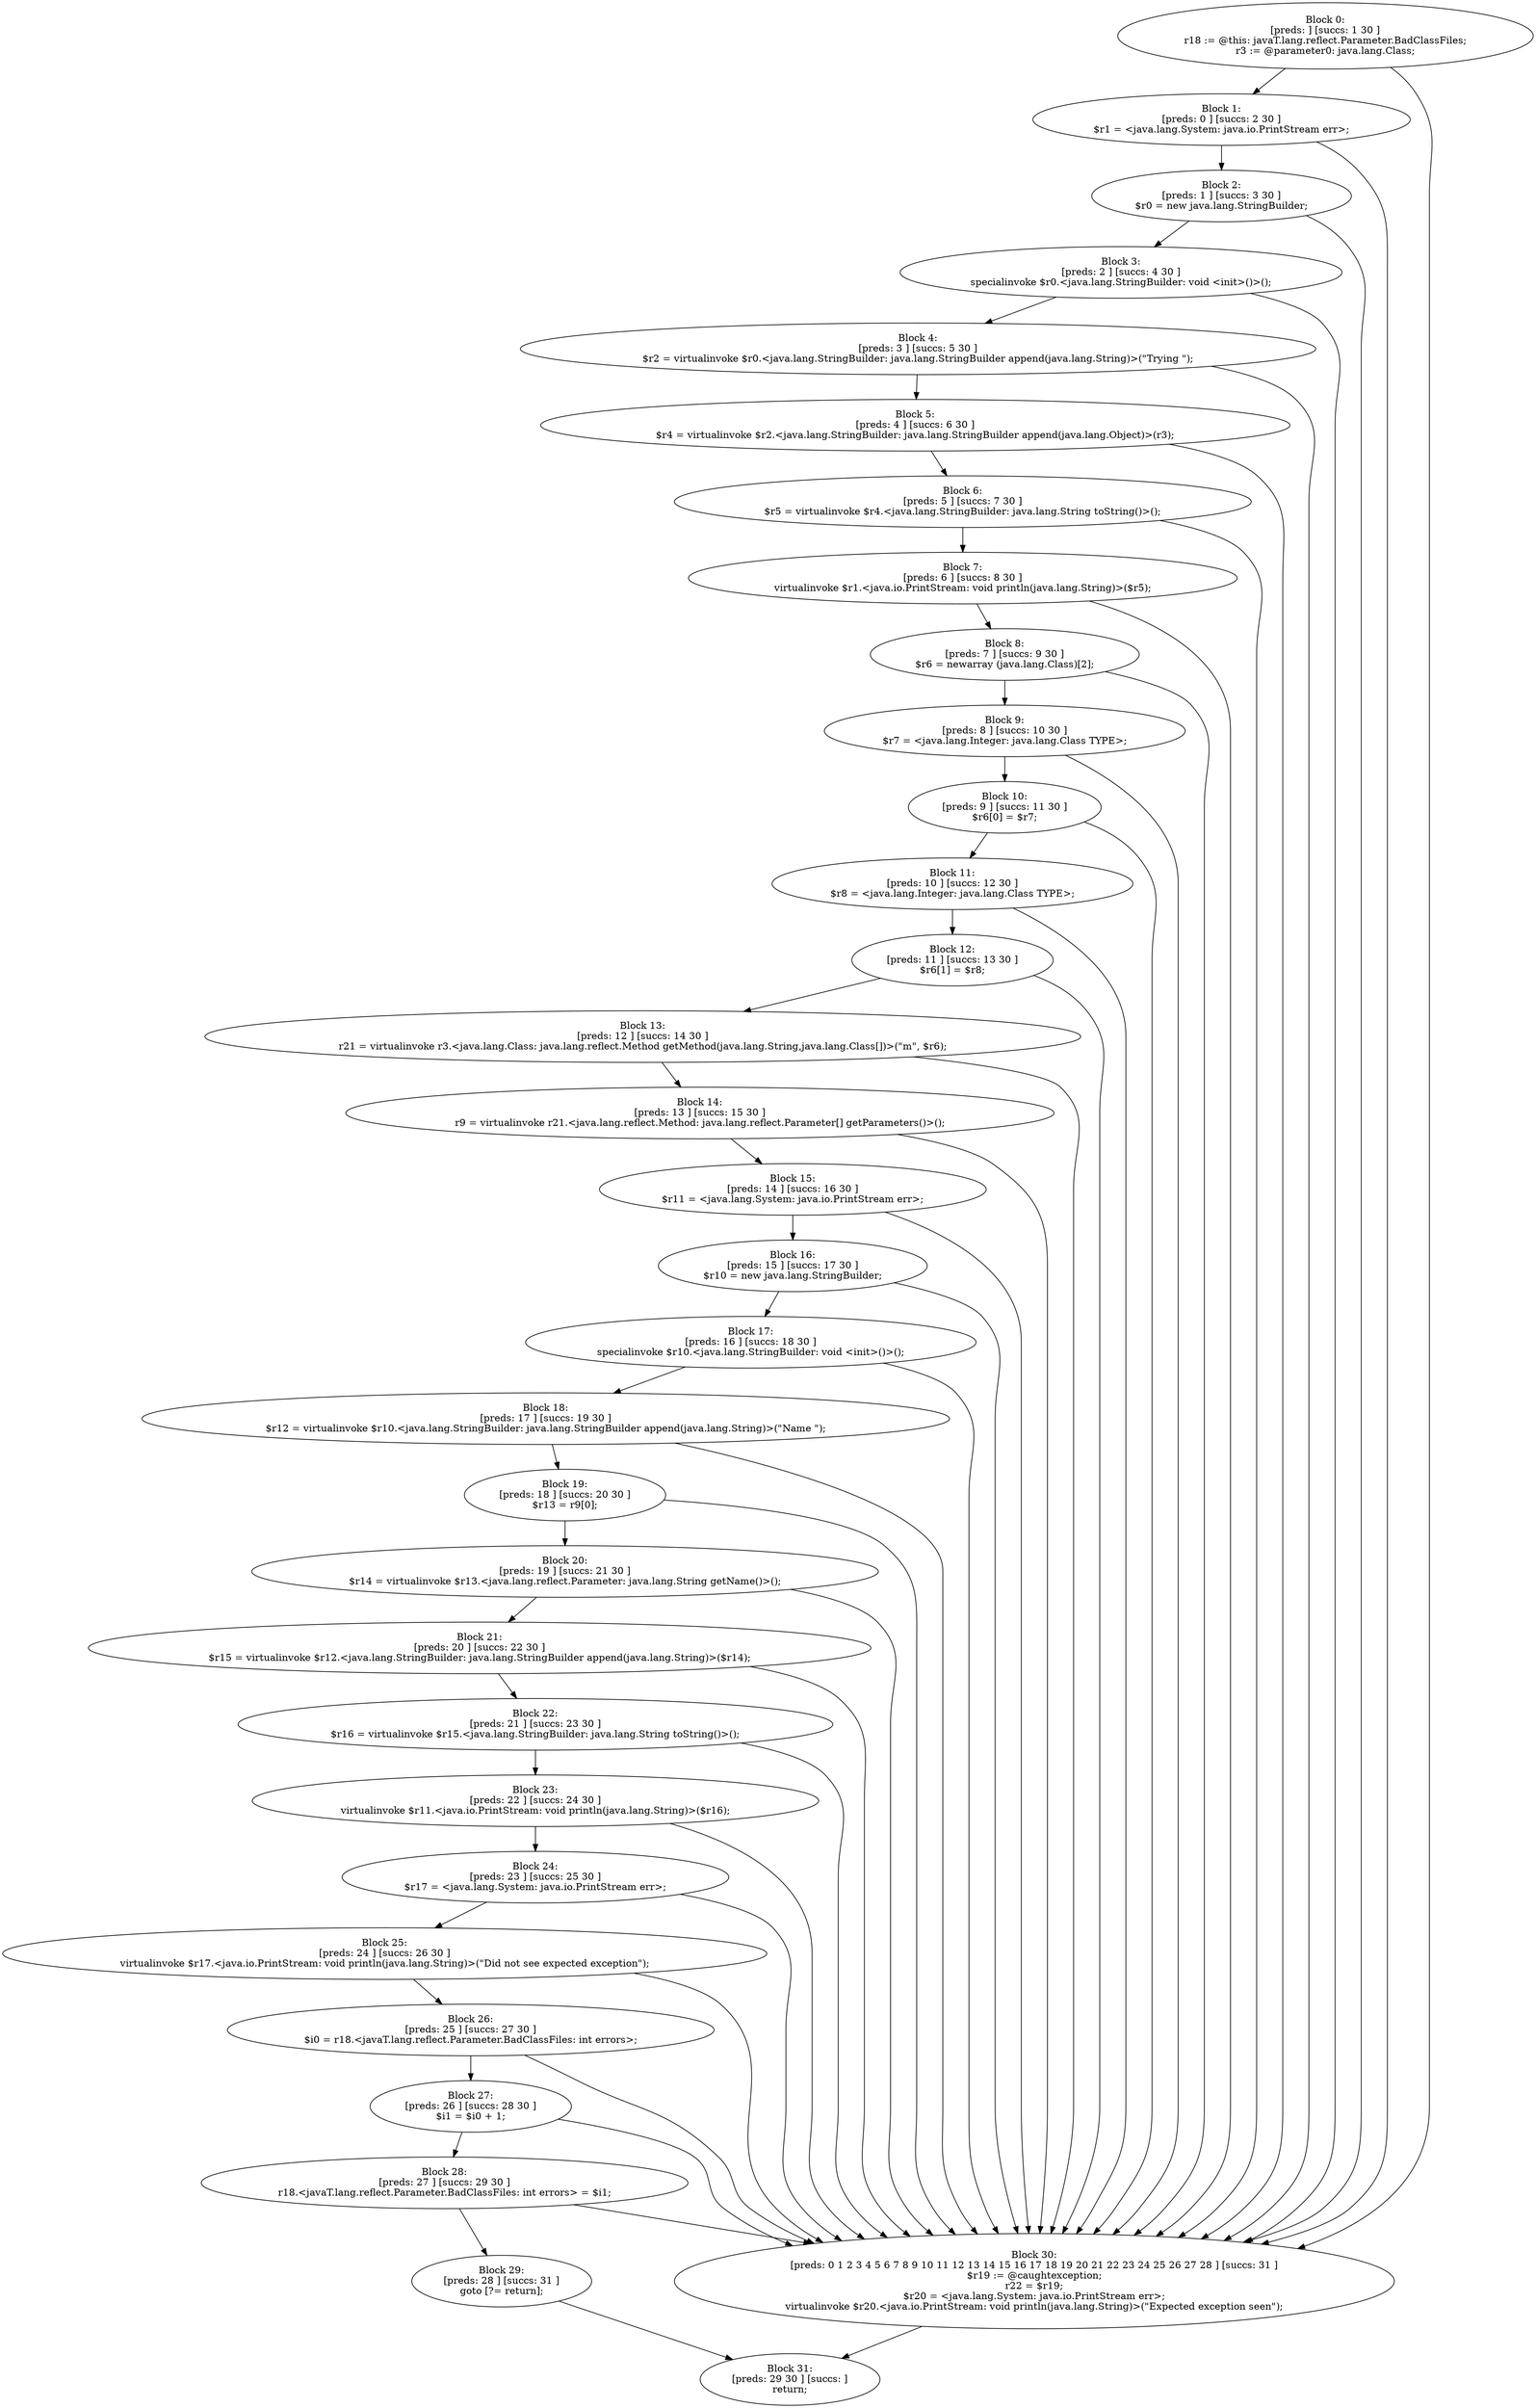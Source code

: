 digraph "unitGraph" {
    "Block 0:
[preds: ] [succs: 1 30 ]
r18 := @this: javaT.lang.reflect.Parameter.BadClassFiles;
r3 := @parameter0: java.lang.Class;
"
    "Block 1:
[preds: 0 ] [succs: 2 30 ]
$r1 = <java.lang.System: java.io.PrintStream err>;
"
    "Block 2:
[preds: 1 ] [succs: 3 30 ]
$r0 = new java.lang.StringBuilder;
"
    "Block 3:
[preds: 2 ] [succs: 4 30 ]
specialinvoke $r0.<java.lang.StringBuilder: void <init>()>();
"
    "Block 4:
[preds: 3 ] [succs: 5 30 ]
$r2 = virtualinvoke $r0.<java.lang.StringBuilder: java.lang.StringBuilder append(java.lang.String)>(\"Trying \");
"
    "Block 5:
[preds: 4 ] [succs: 6 30 ]
$r4 = virtualinvoke $r2.<java.lang.StringBuilder: java.lang.StringBuilder append(java.lang.Object)>(r3);
"
    "Block 6:
[preds: 5 ] [succs: 7 30 ]
$r5 = virtualinvoke $r4.<java.lang.StringBuilder: java.lang.String toString()>();
"
    "Block 7:
[preds: 6 ] [succs: 8 30 ]
virtualinvoke $r1.<java.io.PrintStream: void println(java.lang.String)>($r5);
"
    "Block 8:
[preds: 7 ] [succs: 9 30 ]
$r6 = newarray (java.lang.Class)[2];
"
    "Block 9:
[preds: 8 ] [succs: 10 30 ]
$r7 = <java.lang.Integer: java.lang.Class TYPE>;
"
    "Block 10:
[preds: 9 ] [succs: 11 30 ]
$r6[0] = $r7;
"
    "Block 11:
[preds: 10 ] [succs: 12 30 ]
$r8 = <java.lang.Integer: java.lang.Class TYPE>;
"
    "Block 12:
[preds: 11 ] [succs: 13 30 ]
$r6[1] = $r8;
"
    "Block 13:
[preds: 12 ] [succs: 14 30 ]
r21 = virtualinvoke r3.<java.lang.Class: java.lang.reflect.Method getMethod(java.lang.String,java.lang.Class[])>(\"m\", $r6);
"
    "Block 14:
[preds: 13 ] [succs: 15 30 ]
r9 = virtualinvoke r21.<java.lang.reflect.Method: java.lang.reflect.Parameter[] getParameters()>();
"
    "Block 15:
[preds: 14 ] [succs: 16 30 ]
$r11 = <java.lang.System: java.io.PrintStream err>;
"
    "Block 16:
[preds: 15 ] [succs: 17 30 ]
$r10 = new java.lang.StringBuilder;
"
    "Block 17:
[preds: 16 ] [succs: 18 30 ]
specialinvoke $r10.<java.lang.StringBuilder: void <init>()>();
"
    "Block 18:
[preds: 17 ] [succs: 19 30 ]
$r12 = virtualinvoke $r10.<java.lang.StringBuilder: java.lang.StringBuilder append(java.lang.String)>(\"Name \");
"
    "Block 19:
[preds: 18 ] [succs: 20 30 ]
$r13 = r9[0];
"
    "Block 20:
[preds: 19 ] [succs: 21 30 ]
$r14 = virtualinvoke $r13.<java.lang.reflect.Parameter: java.lang.String getName()>();
"
    "Block 21:
[preds: 20 ] [succs: 22 30 ]
$r15 = virtualinvoke $r12.<java.lang.StringBuilder: java.lang.StringBuilder append(java.lang.String)>($r14);
"
    "Block 22:
[preds: 21 ] [succs: 23 30 ]
$r16 = virtualinvoke $r15.<java.lang.StringBuilder: java.lang.String toString()>();
"
    "Block 23:
[preds: 22 ] [succs: 24 30 ]
virtualinvoke $r11.<java.io.PrintStream: void println(java.lang.String)>($r16);
"
    "Block 24:
[preds: 23 ] [succs: 25 30 ]
$r17 = <java.lang.System: java.io.PrintStream err>;
"
    "Block 25:
[preds: 24 ] [succs: 26 30 ]
virtualinvoke $r17.<java.io.PrintStream: void println(java.lang.String)>(\"Did not see expected exception\");
"
    "Block 26:
[preds: 25 ] [succs: 27 30 ]
$i0 = r18.<javaT.lang.reflect.Parameter.BadClassFiles: int errors>;
"
    "Block 27:
[preds: 26 ] [succs: 28 30 ]
$i1 = $i0 + 1;
"
    "Block 28:
[preds: 27 ] [succs: 29 30 ]
r18.<javaT.lang.reflect.Parameter.BadClassFiles: int errors> = $i1;
"
    "Block 29:
[preds: 28 ] [succs: 31 ]
goto [?= return];
"
    "Block 30:
[preds: 0 1 2 3 4 5 6 7 8 9 10 11 12 13 14 15 16 17 18 19 20 21 22 23 24 25 26 27 28 ] [succs: 31 ]
$r19 := @caughtexception;
r22 = $r19;
$r20 = <java.lang.System: java.io.PrintStream err>;
virtualinvoke $r20.<java.io.PrintStream: void println(java.lang.String)>(\"Expected exception seen\");
"
    "Block 31:
[preds: 29 30 ] [succs: ]
return;
"
    "Block 0:
[preds: ] [succs: 1 30 ]
r18 := @this: javaT.lang.reflect.Parameter.BadClassFiles;
r3 := @parameter0: java.lang.Class;
"->"Block 1:
[preds: 0 ] [succs: 2 30 ]
$r1 = <java.lang.System: java.io.PrintStream err>;
";
    "Block 0:
[preds: ] [succs: 1 30 ]
r18 := @this: javaT.lang.reflect.Parameter.BadClassFiles;
r3 := @parameter0: java.lang.Class;
"->"Block 30:
[preds: 0 1 2 3 4 5 6 7 8 9 10 11 12 13 14 15 16 17 18 19 20 21 22 23 24 25 26 27 28 ] [succs: 31 ]
$r19 := @caughtexception;
r22 = $r19;
$r20 = <java.lang.System: java.io.PrintStream err>;
virtualinvoke $r20.<java.io.PrintStream: void println(java.lang.String)>(\"Expected exception seen\");
";
    "Block 1:
[preds: 0 ] [succs: 2 30 ]
$r1 = <java.lang.System: java.io.PrintStream err>;
"->"Block 2:
[preds: 1 ] [succs: 3 30 ]
$r0 = new java.lang.StringBuilder;
";
    "Block 1:
[preds: 0 ] [succs: 2 30 ]
$r1 = <java.lang.System: java.io.PrintStream err>;
"->"Block 30:
[preds: 0 1 2 3 4 5 6 7 8 9 10 11 12 13 14 15 16 17 18 19 20 21 22 23 24 25 26 27 28 ] [succs: 31 ]
$r19 := @caughtexception;
r22 = $r19;
$r20 = <java.lang.System: java.io.PrintStream err>;
virtualinvoke $r20.<java.io.PrintStream: void println(java.lang.String)>(\"Expected exception seen\");
";
    "Block 2:
[preds: 1 ] [succs: 3 30 ]
$r0 = new java.lang.StringBuilder;
"->"Block 3:
[preds: 2 ] [succs: 4 30 ]
specialinvoke $r0.<java.lang.StringBuilder: void <init>()>();
";
    "Block 2:
[preds: 1 ] [succs: 3 30 ]
$r0 = new java.lang.StringBuilder;
"->"Block 30:
[preds: 0 1 2 3 4 5 6 7 8 9 10 11 12 13 14 15 16 17 18 19 20 21 22 23 24 25 26 27 28 ] [succs: 31 ]
$r19 := @caughtexception;
r22 = $r19;
$r20 = <java.lang.System: java.io.PrintStream err>;
virtualinvoke $r20.<java.io.PrintStream: void println(java.lang.String)>(\"Expected exception seen\");
";
    "Block 3:
[preds: 2 ] [succs: 4 30 ]
specialinvoke $r0.<java.lang.StringBuilder: void <init>()>();
"->"Block 4:
[preds: 3 ] [succs: 5 30 ]
$r2 = virtualinvoke $r0.<java.lang.StringBuilder: java.lang.StringBuilder append(java.lang.String)>(\"Trying \");
";
    "Block 3:
[preds: 2 ] [succs: 4 30 ]
specialinvoke $r0.<java.lang.StringBuilder: void <init>()>();
"->"Block 30:
[preds: 0 1 2 3 4 5 6 7 8 9 10 11 12 13 14 15 16 17 18 19 20 21 22 23 24 25 26 27 28 ] [succs: 31 ]
$r19 := @caughtexception;
r22 = $r19;
$r20 = <java.lang.System: java.io.PrintStream err>;
virtualinvoke $r20.<java.io.PrintStream: void println(java.lang.String)>(\"Expected exception seen\");
";
    "Block 4:
[preds: 3 ] [succs: 5 30 ]
$r2 = virtualinvoke $r0.<java.lang.StringBuilder: java.lang.StringBuilder append(java.lang.String)>(\"Trying \");
"->"Block 5:
[preds: 4 ] [succs: 6 30 ]
$r4 = virtualinvoke $r2.<java.lang.StringBuilder: java.lang.StringBuilder append(java.lang.Object)>(r3);
";
    "Block 4:
[preds: 3 ] [succs: 5 30 ]
$r2 = virtualinvoke $r0.<java.lang.StringBuilder: java.lang.StringBuilder append(java.lang.String)>(\"Trying \");
"->"Block 30:
[preds: 0 1 2 3 4 5 6 7 8 9 10 11 12 13 14 15 16 17 18 19 20 21 22 23 24 25 26 27 28 ] [succs: 31 ]
$r19 := @caughtexception;
r22 = $r19;
$r20 = <java.lang.System: java.io.PrintStream err>;
virtualinvoke $r20.<java.io.PrintStream: void println(java.lang.String)>(\"Expected exception seen\");
";
    "Block 5:
[preds: 4 ] [succs: 6 30 ]
$r4 = virtualinvoke $r2.<java.lang.StringBuilder: java.lang.StringBuilder append(java.lang.Object)>(r3);
"->"Block 6:
[preds: 5 ] [succs: 7 30 ]
$r5 = virtualinvoke $r4.<java.lang.StringBuilder: java.lang.String toString()>();
";
    "Block 5:
[preds: 4 ] [succs: 6 30 ]
$r4 = virtualinvoke $r2.<java.lang.StringBuilder: java.lang.StringBuilder append(java.lang.Object)>(r3);
"->"Block 30:
[preds: 0 1 2 3 4 5 6 7 8 9 10 11 12 13 14 15 16 17 18 19 20 21 22 23 24 25 26 27 28 ] [succs: 31 ]
$r19 := @caughtexception;
r22 = $r19;
$r20 = <java.lang.System: java.io.PrintStream err>;
virtualinvoke $r20.<java.io.PrintStream: void println(java.lang.String)>(\"Expected exception seen\");
";
    "Block 6:
[preds: 5 ] [succs: 7 30 ]
$r5 = virtualinvoke $r4.<java.lang.StringBuilder: java.lang.String toString()>();
"->"Block 7:
[preds: 6 ] [succs: 8 30 ]
virtualinvoke $r1.<java.io.PrintStream: void println(java.lang.String)>($r5);
";
    "Block 6:
[preds: 5 ] [succs: 7 30 ]
$r5 = virtualinvoke $r4.<java.lang.StringBuilder: java.lang.String toString()>();
"->"Block 30:
[preds: 0 1 2 3 4 5 6 7 8 9 10 11 12 13 14 15 16 17 18 19 20 21 22 23 24 25 26 27 28 ] [succs: 31 ]
$r19 := @caughtexception;
r22 = $r19;
$r20 = <java.lang.System: java.io.PrintStream err>;
virtualinvoke $r20.<java.io.PrintStream: void println(java.lang.String)>(\"Expected exception seen\");
";
    "Block 7:
[preds: 6 ] [succs: 8 30 ]
virtualinvoke $r1.<java.io.PrintStream: void println(java.lang.String)>($r5);
"->"Block 8:
[preds: 7 ] [succs: 9 30 ]
$r6 = newarray (java.lang.Class)[2];
";
    "Block 7:
[preds: 6 ] [succs: 8 30 ]
virtualinvoke $r1.<java.io.PrintStream: void println(java.lang.String)>($r5);
"->"Block 30:
[preds: 0 1 2 3 4 5 6 7 8 9 10 11 12 13 14 15 16 17 18 19 20 21 22 23 24 25 26 27 28 ] [succs: 31 ]
$r19 := @caughtexception;
r22 = $r19;
$r20 = <java.lang.System: java.io.PrintStream err>;
virtualinvoke $r20.<java.io.PrintStream: void println(java.lang.String)>(\"Expected exception seen\");
";
    "Block 8:
[preds: 7 ] [succs: 9 30 ]
$r6 = newarray (java.lang.Class)[2];
"->"Block 9:
[preds: 8 ] [succs: 10 30 ]
$r7 = <java.lang.Integer: java.lang.Class TYPE>;
";
    "Block 8:
[preds: 7 ] [succs: 9 30 ]
$r6 = newarray (java.lang.Class)[2];
"->"Block 30:
[preds: 0 1 2 3 4 5 6 7 8 9 10 11 12 13 14 15 16 17 18 19 20 21 22 23 24 25 26 27 28 ] [succs: 31 ]
$r19 := @caughtexception;
r22 = $r19;
$r20 = <java.lang.System: java.io.PrintStream err>;
virtualinvoke $r20.<java.io.PrintStream: void println(java.lang.String)>(\"Expected exception seen\");
";
    "Block 9:
[preds: 8 ] [succs: 10 30 ]
$r7 = <java.lang.Integer: java.lang.Class TYPE>;
"->"Block 10:
[preds: 9 ] [succs: 11 30 ]
$r6[0] = $r7;
";
    "Block 9:
[preds: 8 ] [succs: 10 30 ]
$r7 = <java.lang.Integer: java.lang.Class TYPE>;
"->"Block 30:
[preds: 0 1 2 3 4 5 6 7 8 9 10 11 12 13 14 15 16 17 18 19 20 21 22 23 24 25 26 27 28 ] [succs: 31 ]
$r19 := @caughtexception;
r22 = $r19;
$r20 = <java.lang.System: java.io.PrintStream err>;
virtualinvoke $r20.<java.io.PrintStream: void println(java.lang.String)>(\"Expected exception seen\");
";
    "Block 10:
[preds: 9 ] [succs: 11 30 ]
$r6[0] = $r7;
"->"Block 11:
[preds: 10 ] [succs: 12 30 ]
$r8 = <java.lang.Integer: java.lang.Class TYPE>;
";
    "Block 10:
[preds: 9 ] [succs: 11 30 ]
$r6[0] = $r7;
"->"Block 30:
[preds: 0 1 2 3 4 5 6 7 8 9 10 11 12 13 14 15 16 17 18 19 20 21 22 23 24 25 26 27 28 ] [succs: 31 ]
$r19 := @caughtexception;
r22 = $r19;
$r20 = <java.lang.System: java.io.PrintStream err>;
virtualinvoke $r20.<java.io.PrintStream: void println(java.lang.String)>(\"Expected exception seen\");
";
    "Block 11:
[preds: 10 ] [succs: 12 30 ]
$r8 = <java.lang.Integer: java.lang.Class TYPE>;
"->"Block 12:
[preds: 11 ] [succs: 13 30 ]
$r6[1] = $r8;
";
    "Block 11:
[preds: 10 ] [succs: 12 30 ]
$r8 = <java.lang.Integer: java.lang.Class TYPE>;
"->"Block 30:
[preds: 0 1 2 3 4 5 6 7 8 9 10 11 12 13 14 15 16 17 18 19 20 21 22 23 24 25 26 27 28 ] [succs: 31 ]
$r19 := @caughtexception;
r22 = $r19;
$r20 = <java.lang.System: java.io.PrintStream err>;
virtualinvoke $r20.<java.io.PrintStream: void println(java.lang.String)>(\"Expected exception seen\");
";
    "Block 12:
[preds: 11 ] [succs: 13 30 ]
$r6[1] = $r8;
"->"Block 13:
[preds: 12 ] [succs: 14 30 ]
r21 = virtualinvoke r3.<java.lang.Class: java.lang.reflect.Method getMethod(java.lang.String,java.lang.Class[])>(\"m\", $r6);
";
    "Block 12:
[preds: 11 ] [succs: 13 30 ]
$r6[1] = $r8;
"->"Block 30:
[preds: 0 1 2 3 4 5 6 7 8 9 10 11 12 13 14 15 16 17 18 19 20 21 22 23 24 25 26 27 28 ] [succs: 31 ]
$r19 := @caughtexception;
r22 = $r19;
$r20 = <java.lang.System: java.io.PrintStream err>;
virtualinvoke $r20.<java.io.PrintStream: void println(java.lang.String)>(\"Expected exception seen\");
";
    "Block 13:
[preds: 12 ] [succs: 14 30 ]
r21 = virtualinvoke r3.<java.lang.Class: java.lang.reflect.Method getMethod(java.lang.String,java.lang.Class[])>(\"m\", $r6);
"->"Block 14:
[preds: 13 ] [succs: 15 30 ]
r9 = virtualinvoke r21.<java.lang.reflect.Method: java.lang.reflect.Parameter[] getParameters()>();
";
    "Block 13:
[preds: 12 ] [succs: 14 30 ]
r21 = virtualinvoke r3.<java.lang.Class: java.lang.reflect.Method getMethod(java.lang.String,java.lang.Class[])>(\"m\", $r6);
"->"Block 30:
[preds: 0 1 2 3 4 5 6 7 8 9 10 11 12 13 14 15 16 17 18 19 20 21 22 23 24 25 26 27 28 ] [succs: 31 ]
$r19 := @caughtexception;
r22 = $r19;
$r20 = <java.lang.System: java.io.PrintStream err>;
virtualinvoke $r20.<java.io.PrintStream: void println(java.lang.String)>(\"Expected exception seen\");
";
    "Block 14:
[preds: 13 ] [succs: 15 30 ]
r9 = virtualinvoke r21.<java.lang.reflect.Method: java.lang.reflect.Parameter[] getParameters()>();
"->"Block 15:
[preds: 14 ] [succs: 16 30 ]
$r11 = <java.lang.System: java.io.PrintStream err>;
";
    "Block 14:
[preds: 13 ] [succs: 15 30 ]
r9 = virtualinvoke r21.<java.lang.reflect.Method: java.lang.reflect.Parameter[] getParameters()>();
"->"Block 30:
[preds: 0 1 2 3 4 5 6 7 8 9 10 11 12 13 14 15 16 17 18 19 20 21 22 23 24 25 26 27 28 ] [succs: 31 ]
$r19 := @caughtexception;
r22 = $r19;
$r20 = <java.lang.System: java.io.PrintStream err>;
virtualinvoke $r20.<java.io.PrintStream: void println(java.lang.String)>(\"Expected exception seen\");
";
    "Block 15:
[preds: 14 ] [succs: 16 30 ]
$r11 = <java.lang.System: java.io.PrintStream err>;
"->"Block 16:
[preds: 15 ] [succs: 17 30 ]
$r10 = new java.lang.StringBuilder;
";
    "Block 15:
[preds: 14 ] [succs: 16 30 ]
$r11 = <java.lang.System: java.io.PrintStream err>;
"->"Block 30:
[preds: 0 1 2 3 4 5 6 7 8 9 10 11 12 13 14 15 16 17 18 19 20 21 22 23 24 25 26 27 28 ] [succs: 31 ]
$r19 := @caughtexception;
r22 = $r19;
$r20 = <java.lang.System: java.io.PrintStream err>;
virtualinvoke $r20.<java.io.PrintStream: void println(java.lang.String)>(\"Expected exception seen\");
";
    "Block 16:
[preds: 15 ] [succs: 17 30 ]
$r10 = new java.lang.StringBuilder;
"->"Block 17:
[preds: 16 ] [succs: 18 30 ]
specialinvoke $r10.<java.lang.StringBuilder: void <init>()>();
";
    "Block 16:
[preds: 15 ] [succs: 17 30 ]
$r10 = new java.lang.StringBuilder;
"->"Block 30:
[preds: 0 1 2 3 4 5 6 7 8 9 10 11 12 13 14 15 16 17 18 19 20 21 22 23 24 25 26 27 28 ] [succs: 31 ]
$r19 := @caughtexception;
r22 = $r19;
$r20 = <java.lang.System: java.io.PrintStream err>;
virtualinvoke $r20.<java.io.PrintStream: void println(java.lang.String)>(\"Expected exception seen\");
";
    "Block 17:
[preds: 16 ] [succs: 18 30 ]
specialinvoke $r10.<java.lang.StringBuilder: void <init>()>();
"->"Block 18:
[preds: 17 ] [succs: 19 30 ]
$r12 = virtualinvoke $r10.<java.lang.StringBuilder: java.lang.StringBuilder append(java.lang.String)>(\"Name \");
";
    "Block 17:
[preds: 16 ] [succs: 18 30 ]
specialinvoke $r10.<java.lang.StringBuilder: void <init>()>();
"->"Block 30:
[preds: 0 1 2 3 4 5 6 7 8 9 10 11 12 13 14 15 16 17 18 19 20 21 22 23 24 25 26 27 28 ] [succs: 31 ]
$r19 := @caughtexception;
r22 = $r19;
$r20 = <java.lang.System: java.io.PrintStream err>;
virtualinvoke $r20.<java.io.PrintStream: void println(java.lang.String)>(\"Expected exception seen\");
";
    "Block 18:
[preds: 17 ] [succs: 19 30 ]
$r12 = virtualinvoke $r10.<java.lang.StringBuilder: java.lang.StringBuilder append(java.lang.String)>(\"Name \");
"->"Block 19:
[preds: 18 ] [succs: 20 30 ]
$r13 = r9[0];
";
    "Block 18:
[preds: 17 ] [succs: 19 30 ]
$r12 = virtualinvoke $r10.<java.lang.StringBuilder: java.lang.StringBuilder append(java.lang.String)>(\"Name \");
"->"Block 30:
[preds: 0 1 2 3 4 5 6 7 8 9 10 11 12 13 14 15 16 17 18 19 20 21 22 23 24 25 26 27 28 ] [succs: 31 ]
$r19 := @caughtexception;
r22 = $r19;
$r20 = <java.lang.System: java.io.PrintStream err>;
virtualinvoke $r20.<java.io.PrintStream: void println(java.lang.String)>(\"Expected exception seen\");
";
    "Block 19:
[preds: 18 ] [succs: 20 30 ]
$r13 = r9[0];
"->"Block 20:
[preds: 19 ] [succs: 21 30 ]
$r14 = virtualinvoke $r13.<java.lang.reflect.Parameter: java.lang.String getName()>();
";
    "Block 19:
[preds: 18 ] [succs: 20 30 ]
$r13 = r9[0];
"->"Block 30:
[preds: 0 1 2 3 4 5 6 7 8 9 10 11 12 13 14 15 16 17 18 19 20 21 22 23 24 25 26 27 28 ] [succs: 31 ]
$r19 := @caughtexception;
r22 = $r19;
$r20 = <java.lang.System: java.io.PrintStream err>;
virtualinvoke $r20.<java.io.PrintStream: void println(java.lang.String)>(\"Expected exception seen\");
";
    "Block 20:
[preds: 19 ] [succs: 21 30 ]
$r14 = virtualinvoke $r13.<java.lang.reflect.Parameter: java.lang.String getName()>();
"->"Block 21:
[preds: 20 ] [succs: 22 30 ]
$r15 = virtualinvoke $r12.<java.lang.StringBuilder: java.lang.StringBuilder append(java.lang.String)>($r14);
";
    "Block 20:
[preds: 19 ] [succs: 21 30 ]
$r14 = virtualinvoke $r13.<java.lang.reflect.Parameter: java.lang.String getName()>();
"->"Block 30:
[preds: 0 1 2 3 4 5 6 7 8 9 10 11 12 13 14 15 16 17 18 19 20 21 22 23 24 25 26 27 28 ] [succs: 31 ]
$r19 := @caughtexception;
r22 = $r19;
$r20 = <java.lang.System: java.io.PrintStream err>;
virtualinvoke $r20.<java.io.PrintStream: void println(java.lang.String)>(\"Expected exception seen\");
";
    "Block 21:
[preds: 20 ] [succs: 22 30 ]
$r15 = virtualinvoke $r12.<java.lang.StringBuilder: java.lang.StringBuilder append(java.lang.String)>($r14);
"->"Block 22:
[preds: 21 ] [succs: 23 30 ]
$r16 = virtualinvoke $r15.<java.lang.StringBuilder: java.lang.String toString()>();
";
    "Block 21:
[preds: 20 ] [succs: 22 30 ]
$r15 = virtualinvoke $r12.<java.lang.StringBuilder: java.lang.StringBuilder append(java.lang.String)>($r14);
"->"Block 30:
[preds: 0 1 2 3 4 5 6 7 8 9 10 11 12 13 14 15 16 17 18 19 20 21 22 23 24 25 26 27 28 ] [succs: 31 ]
$r19 := @caughtexception;
r22 = $r19;
$r20 = <java.lang.System: java.io.PrintStream err>;
virtualinvoke $r20.<java.io.PrintStream: void println(java.lang.String)>(\"Expected exception seen\");
";
    "Block 22:
[preds: 21 ] [succs: 23 30 ]
$r16 = virtualinvoke $r15.<java.lang.StringBuilder: java.lang.String toString()>();
"->"Block 23:
[preds: 22 ] [succs: 24 30 ]
virtualinvoke $r11.<java.io.PrintStream: void println(java.lang.String)>($r16);
";
    "Block 22:
[preds: 21 ] [succs: 23 30 ]
$r16 = virtualinvoke $r15.<java.lang.StringBuilder: java.lang.String toString()>();
"->"Block 30:
[preds: 0 1 2 3 4 5 6 7 8 9 10 11 12 13 14 15 16 17 18 19 20 21 22 23 24 25 26 27 28 ] [succs: 31 ]
$r19 := @caughtexception;
r22 = $r19;
$r20 = <java.lang.System: java.io.PrintStream err>;
virtualinvoke $r20.<java.io.PrintStream: void println(java.lang.String)>(\"Expected exception seen\");
";
    "Block 23:
[preds: 22 ] [succs: 24 30 ]
virtualinvoke $r11.<java.io.PrintStream: void println(java.lang.String)>($r16);
"->"Block 24:
[preds: 23 ] [succs: 25 30 ]
$r17 = <java.lang.System: java.io.PrintStream err>;
";
    "Block 23:
[preds: 22 ] [succs: 24 30 ]
virtualinvoke $r11.<java.io.PrintStream: void println(java.lang.String)>($r16);
"->"Block 30:
[preds: 0 1 2 3 4 5 6 7 8 9 10 11 12 13 14 15 16 17 18 19 20 21 22 23 24 25 26 27 28 ] [succs: 31 ]
$r19 := @caughtexception;
r22 = $r19;
$r20 = <java.lang.System: java.io.PrintStream err>;
virtualinvoke $r20.<java.io.PrintStream: void println(java.lang.String)>(\"Expected exception seen\");
";
    "Block 24:
[preds: 23 ] [succs: 25 30 ]
$r17 = <java.lang.System: java.io.PrintStream err>;
"->"Block 25:
[preds: 24 ] [succs: 26 30 ]
virtualinvoke $r17.<java.io.PrintStream: void println(java.lang.String)>(\"Did not see expected exception\");
";
    "Block 24:
[preds: 23 ] [succs: 25 30 ]
$r17 = <java.lang.System: java.io.PrintStream err>;
"->"Block 30:
[preds: 0 1 2 3 4 5 6 7 8 9 10 11 12 13 14 15 16 17 18 19 20 21 22 23 24 25 26 27 28 ] [succs: 31 ]
$r19 := @caughtexception;
r22 = $r19;
$r20 = <java.lang.System: java.io.PrintStream err>;
virtualinvoke $r20.<java.io.PrintStream: void println(java.lang.String)>(\"Expected exception seen\");
";
    "Block 25:
[preds: 24 ] [succs: 26 30 ]
virtualinvoke $r17.<java.io.PrintStream: void println(java.lang.String)>(\"Did not see expected exception\");
"->"Block 26:
[preds: 25 ] [succs: 27 30 ]
$i0 = r18.<javaT.lang.reflect.Parameter.BadClassFiles: int errors>;
";
    "Block 25:
[preds: 24 ] [succs: 26 30 ]
virtualinvoke $r17.<java.io.PrintStream: void println(java.lang.String)>(\"Did not see expected exception\");
"->"Block 30:
[preds: 0 1 2 3 4 5 6 7 8 9 10 11 12 13 14 15 16 17 18 19 20 21 22 23 24 25 26 27 28 ] [succs: 31 ]
$r19 := @caughtexception;
r22 = $r19;
$r20 = <java.lang.System: java.io.PrintStream err>;
virtualinvoke $r20.<java.io.PrintStream: void println(java.lang.String)>(\"Expected exception seen\");
";
    "Block 26:
[preds: 25 ] [succs: 27 30 ]
$i0 = r18.<javaT.lang.reflect.Parameter.BadClassFiles: int errors>;
"->"Block 27:
[preds: 26 ] [succs: 28 30 ]
$i1 = $i0 + 1;
";
    "Block 26:
[preds: 25 ] [succs: 27 30 ]
$i0 = r18.<javaT.lang.reflect.Parameter.BadClassFiles: int errors>;
"->"Block 30:
[preds: 0 1 2 3 4 5 6 7 8 9 10 11 12 13 14 15 16 17 18 19 20 21 22 23 24 25 26 27 28 ] [succs: 31 ]
$r19 := @caughtexception;
r22 = $r19;
$r20 = <java.lang.System: java.io.PrintStream err>;
virtualinvoke $r20.<java.io.PrintStream: void println(java.lang.String)>(\"Expected exception seen\");
";
    "Block 27:
[preds: 26 ] [succs: 28 30 ]
$i1 = $i0 + 1;
"->"Block 28:
[preds: 27 ] [succs: 29 30 ]
r18.<javaT.lang.reflect.Parameter.BadClassFiles: int errors> = $i1;
";
    "Block 27:
[preds: 26 ] [succs: 28 30 ]
$i1 = $i0 + 1;
"->"Block 30:
[preds: 0 1 2 3 4 5 6 7 8 9 10 11 12 13 14 15 16 17 18 19 20 21 22 23 24 25 26 27 28 ] [succs: 31 ]
$r19 := @caughtexception;
r22 = $r19;
$r20 = <java.lang.System: java.io.PrintStream err>;
virtualinvoke $r20.<java.io.PrintStream: void println(java.lang.String)>(\"Expected exception seen\");
";
    "Block 28:
[preds: 27 ] [succs: 29 30 ]
r18.<javaT.lang.reflect.Parameter.BadClassFiles: int errors> = $i1;
"->"Block 29:
[preds: 28 ] [succs: 31 ]
goto [?= return];
";
    "Block 28:
[preds: 27 ] [succs: 29 30 ]
r18.<javaT.lang.reflect.Parameter.BadClassFiles: int errors> = $i1;
"->"Block 30:
[preds: 0 1 2 3 4 5 6 7 8 9 10 11 12 13 14 15 16 17 18 19 20 21 22 23 24 25 26 27 28 ] [succs: 31 ]
$r19 := @caughtexception;
r22 = $r19;
$r20 = <java.lang.System: java.io.PrintStream err>;
virtualinvoke $r20.<java.io.PrintStream: void println(java.lang.String)>(\"Expected exception seen\");
";
    "Block 29:
[preds: 28 ] [succs: 31 ]
goto [?= return];
"->"Block 31:
[preds: 29 30 ] [succs: ]
return;
";
    "Block 30:
[preds: 0 1 2 3 4 5 6 7 8 9 10 11 12 13 14 15 16 17 18 19 20 21 22 23 24 25 26 27 28 ] [succs: 31 ]
$r19 := @caughtexception;
r22 = $r19;
$r20 = <java.lang.System: java.io.PrintStream err>;
virtualinvoke $r20.<java.io.PrintStream: void println(java.lang.String)>(\"Expected exception seen\");
"->"Block 31:
[preds: 29 30 ] [succs: ]
return;
";
}
